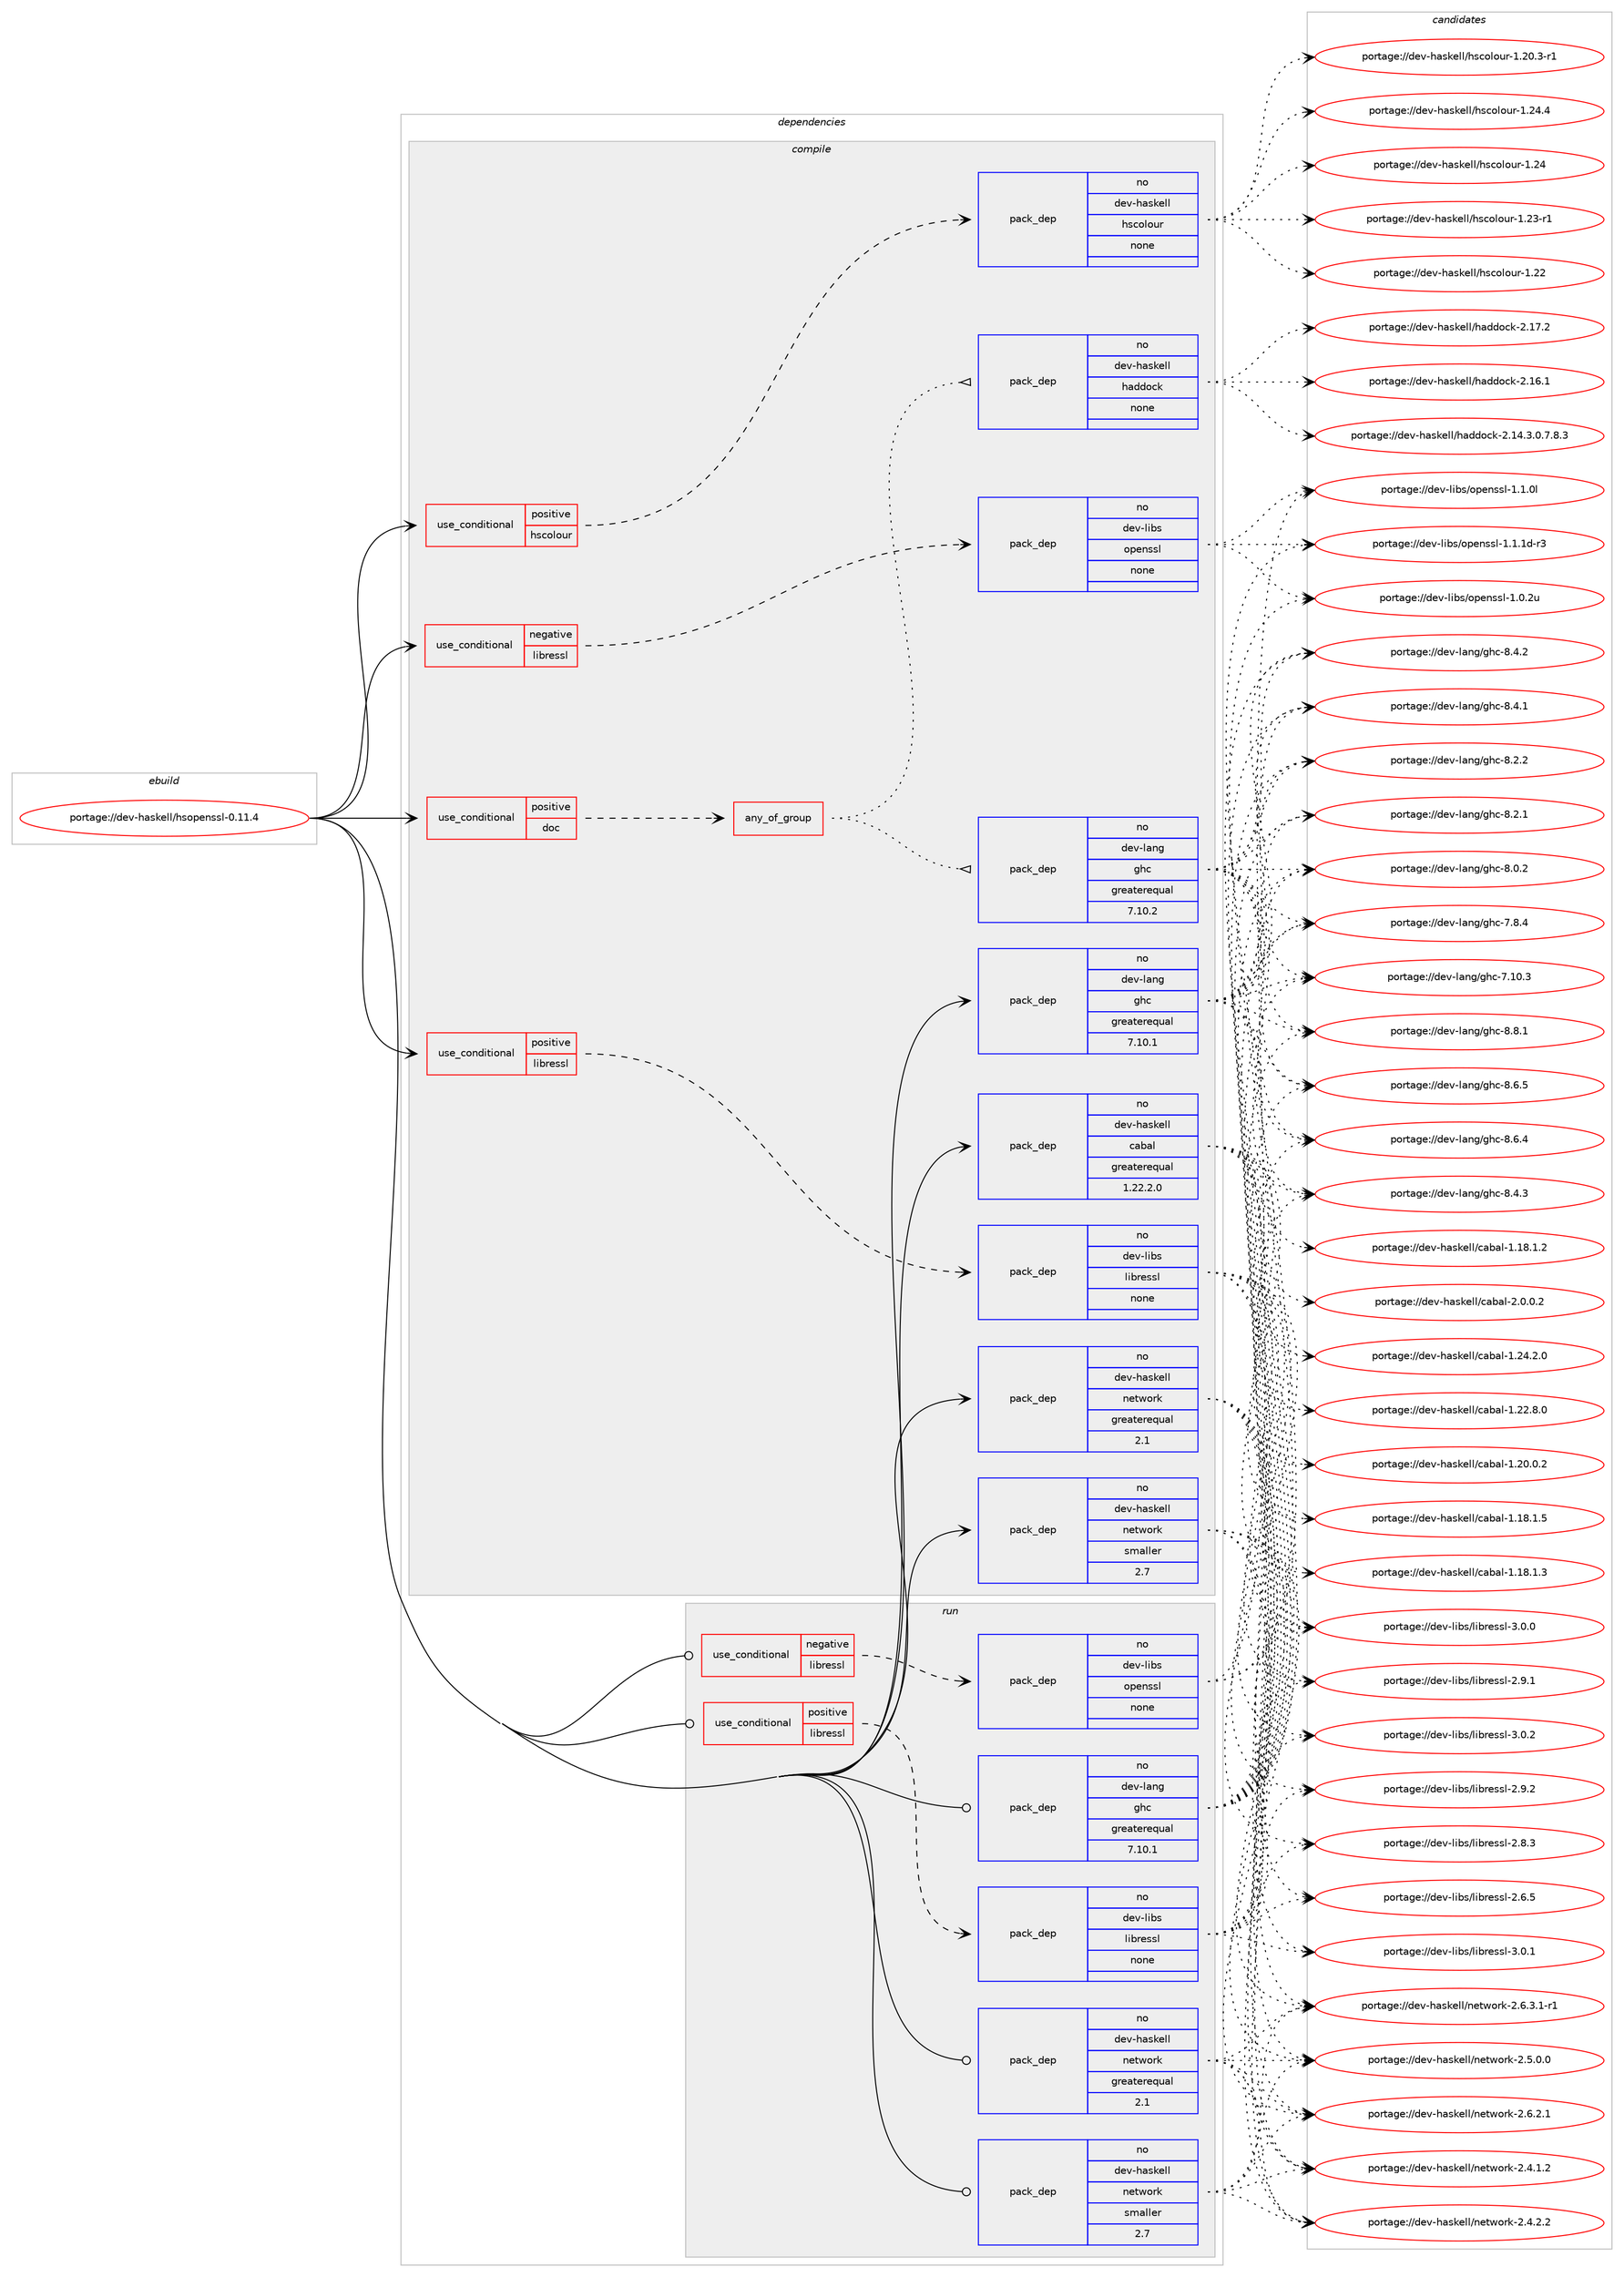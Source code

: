 digraph prolog {

# *************
# Graph options
# *************

newrank=true;
concentrate=true;
compound=true;
graph [rankdir=LR,fontname=Helvetica,fontsize=10,ranksep=1.5];#, ranksep=2.5, nodesep=0.2];
edge  [arrowhead=vee];
node  [fontname=Helvetica,fontsize=10];

# **********
# The ebuild
# **********

subgraph cluster_leftcol {
color=gray;
label=<<i>ebuild</i>>;
id [label="portage://dev-haskell/hsopenssl-0.11.4", color=red, width=4, href="../dev-haskell/hsopenssl-0.11.4.svg"];
}

# ****************
# The dependencies
# ****************

subgraph cluster_midcol {
color=gray;
label=<<i>dependencies</i>>;
subgraph cluster_compile {
fillcolor="#eeeeee";
style=filled;
label=<<i>compile</i>>;
subgraph cond133417 {
dependency558272 [label=<<TABLE BORDER="0" CELLBORDER="1" CELLSPACING="0" CELLPADDING="4"><TR><TD ROWSPAN="3" CELLPADDING="10">use_conditional</TD></TR><TR><TD>negative</TD></TR><TR><TD>libressl</TD></TR></TABLE>>, shape=none, color=red];
subgraph pack418344 {
dependency558273 [label=<<TABLE BORDER="0" CELLBORDER="1" CELLSPACING="0" CELLPADDING="4" WIDTH="220"><TR><TD ROWSPAN="6" CELLPADDING="30">pack_dep</TD></TR><TR><TD WIDTH="110">no</TD></TR><TR><TD>dev-libs</TD></TR><TR><TD>openssl</TD></TR><TR><TD>none</TD></TR><TR><TD></TD></TR></TABLE>>, shape=none, color=blue];
}
dependency558272:e -> dependency558273:w [weight=20,style="dashed",arrowhead="vee"];
}
id:e -> dependency558272:w [weight=20,style="solid",arrowhead="vee"];
subgraph cond133418 {
dependency558274 [label=<<TABLE BORDER="0" CELLBORDER="1" CELLSPACING="0" CELLPADDING="4"><TR><TD ROWSPAN="3" CELLPADDING="10">use_conditional</TD></TR><TR><TD>positive</TD></TR><TR><TD>doc</TD></TR></TABLE>>, shape=none, color=red];
subgraph any6274 {
dependency558275 [label=<<TABLE BORDER="0" CELLBORDER="1" CELLSPACING="0" CELLPADDING="4"><TR><TD CELLPADDING="10">any_of_group</TD></TR></TABLE>>, shape=none, color=red];subgraph pack418345 {
dependency558276 [label=<<TABLE BORDER="0" CELLBORDER="1" CELLSPACING="0" CELLPADDING="4" WIDTH="220"><TR><TD ROWSPAN="6" CELLPADDING="30">pack_dep</TD></TR><TR><TD WIDTH="110">no</TD></TR><TR><TD>dev-haskell</TD></TR><TR><TD>haddock</TD></TR><TR><TD>none</TD></TR><TR><TD></TD></TR></TABLE>>, shape=none, color=blue];
}
dependency558275:e -> dependency558276:w [weight=20,style="dotted",arrowhead="oinv"];
subgraph pack418346 {
dependency558277 [label=<<TABLE BORDER="0" CELLBORDER="1" CELLSPACING="0" CELLPADDING="4" WIDTH="220"><TR><TD ROWSPAN="6" CELLPADDING="30">pack_dep</TD></TR><TR><TD WIDTH="110">no</TD></TR><TR><TD>dev-lang</TD></TR><TR><TD>ghc</TD></TR><TR><TD>greaterequal</TD></TR><TR><TD>7.10.2</TD></TR></TABLE>>, shape=none, color=blue];
}
dependency558275:e -> dependency558277:w [weight=20,style="dotted",arrowhead="oinv"];
}
dependency558274:e -> dependency558275:w [weight=20,style="dashed",arrowhead="vee"];
}
id:e -> dependency558274:w [weight=20,style="solid",arrowhead="vee"];
subgraph cond133419 {
dependency558278 [label=<<TABLE BORDER="0" CELLBORDER="1" CELLSPACING="0" CELLPADDING="4"><TR><TD ROWSPAN="3" CELLPADDING="10">use_conditional</TD></TR><TR><TD>positive</TD></TR><TR><TD>hscolour</TD></TR></TABLE>>, shape=none, color=red];
subgraph pack418347 {
dependency558279 [label=<<TABLE BORDER="0" CELLBORDER="1" CELLSPACING="0" CELLPADDING="4" WIDTH="220"><TR><TD ROWSPAN="6" CELLPADDING="30">pack_dep</TD></TR><TR><TD WIDTH="110">no</TD></TR><TR><TD>dev-haskell</TD></TR><TR><TD>hscolour</TD></TR><TR><TD>none</TD></TR><TR><TD></TD></TR></TABLE>>, shape=none, color=blue];
}
dependency558278:e -> dependency558279:w [weight=20,style="dashed",arrowhead="vee"];
}
id:e -> dependency558278:w [weight=20,style="solid",arrowhead="vee"];
subgraph cond133420 {
dependency558280 [label=<<TABLE BORDER="0" CELLBORDER="1" CELLSPACING="0" CELLPADDING="4"><TR><TD ROWSPAN="3" CELLPADDING="10">use_conditional</TD></TR><TR><TD>positive</TD></TR><TR><TD>libressl</TD></TR></TABLE>>, shape=none, color=red];
subgraph pack418348 {
dependency558281 [label=<<TABLE BORDER="0" CELLBORDER="1" CELLSPACING="0" CELLPADDING="4" WIDTH="220"><TR><TD ROWSPAN="6" CELLPADDING="30">pack_dep</TD></TR><TR><TD WIDTH="110">no</TD></TR><TR><TD>dev-libs</TD></TR><TR><TD>libressl</TD></TR><TR><TD>none</TD></TR><TR><TD></TD></TR></TABLE>>, shape=none, color=blue];
}
dependency558280:e -> dependency558281:w [weight=20,style="dashed",arrowhead="vee"];
}
id:e -> dependency558280:w [weight=20,style="solid",arrowhead="vee"];
subgraph pack418349 {
dependency558282 [label=<<TABLE BORDER="0" CELLBORDER="1" CELLSPACING="0" CELLPADDING="4" WIDTH="220"><TR><TD ROWSPAN="6" CELLPADDING="30">pack_dep</TD></TR><TR><TD WIDTH="110">no</TD></TR><TR><TD>dev-haskell</TD></TR><TR><TD>cabal</TD></TR><TR><TD>greaterequal</TD></TR><TR><TD>1.22.2.0</TD></TR></TABLE>>, shape=none, color=blue];
}
id:e -> dependency558282:w [weight=20,style="solid",arrowhead="vee"];
subgraph pack418350 {
dependency558283 [label=<<TABLE BORDER="0" CELLBORDER="1" CELLSPACING="0" CELLPADDING="4" WIDTH="220"><TR><TD ROWSPAN="6" CELLPADDING="30">pack_dep</TD></TR><TR><TD WIDTH="110">no</TD></TR><TR><TD>dev-haskell</TD></TR><TR><TD>network</TD></TR><TR><TD>greaterequal</TD></TR><TR><TD>2.1</TD></TR></TABLE>>, shape=none, color=blue];
}
id:e -> dependency558283:w [weight=20,style="solid",arrowhead="vee"];
subgraph pack418351 {
dependency558284 [label=<<TABLE BORDER="0" CELLBORDER="1" CELLSPACING="0" CELLPADDING="4" WIDTH="220"><TR><TD ROWSPAN="6" CELLPADDING="30">pack_dep</TD></TR><TR><TD WIDTH="110">no</TD></TR><TR><TD>dev-haskell</TD></TR><TR><TD>network</TD></TR><TR><TD>smaller</TD></TR><TR><TD>2.7</TD></TR></TABLE>>, shape=none, color=blue];
}
id:e -> dependency558284:w [weight=20,style="solid",arrowhead="vee"];
subgraph pack418352 {
dependency558285 [label=<<TABLE BORDER="0" CELLBORDER="1" CELLSPACING="0" CELLPADDING="4" WIDTH="220"><TR><TD ROWSPAN="6" CELLPADDING="30">pack_dep</TD></TR><TR><TD WIDTH="110">no</TD></TR><TR><TD>dev-lang</TD></TR><TR><TD>ghc</TD></TR><TR><TD>greaterequal</TD></TR><TR><TD>7.10.1</TD></TR></TABLE>>, shape=none, color=blue];
}
id:e -> dependency558285:w [weight=20,style="solid",arrowhead="vee"];
}
subgraph cluster_compileandrun {
fillcolor="#eeeeee";
style=filled;
label=<<i>compile and run</i>>;
}
subgraph cluster_run {
fillcolor="#eeeeee";
style=filled;
label=<<i>run</i>>;
subgraph cond133421 {
dependency558286 [label=<<TABLE BORDER="0" CELLBORDER="1" CELLSPACING="0" CELLPADDING="4"><TR><TD ROWSPAN="3" CELLPADDING="10">use_conditional</TD></TR><TR><TD>negative</TD></TR><TR><TD>libressl</TD></TR></TABLE>>, shape=none, color=red];
subgraph pack418353 {
dependency558287 [label=<<TABLE BORDER="0" CELLBORDER="1" CELLSPACING="0" CELLPADDING="4" WIDTH="220"><TR><TD ROWSPAN="6" CELLPADDING="30">pack_dep</TD></TR><TR><TD WIDTH="110">no</TD></TR><TR><TD>dev-libs</TD></TR><TR><TD>openssl</TD></TR><TR><TD>none</TD></TR><TR><TD></TD></TR></TABLE>>, shape=none, color=blue];
}
dependency558286:e -> dependency558287:w [weight=20,style="dashed",arrowhead="vee"];
}
id:e -> dependency558286:w [weight=20,style="solid",arrowhead="odot"];
subgraph cond133422 {
dependency558288 [label=<<TABLE BORDER="0" CELLBORDER="1" CELLSPACING="0" CELLPADDING="4"><TR><TD ROWSPAN="3" CELLPADDING="10">use_conditional</TD></TR><TR><TD>positive</TD></TR><TR><TD>libressl</TD></TR></TABLE>>, shape=none, color=red];
subgraph pack418354 {
dependency558289 [label=<<TABLE BORDER="0" CELLBORDER="1" CELLSPACING="0" CELLPADDING="4" WIDTH="220"><TR><TD ROWSPAN="6" CELLPADDING="30">pack_dep</TD></TR><TR><TD WIDTH="110">no</TD></TR><TR><TD>dev-libs</TD></TR><TR><TD>libressl</TD></TR><TR><TD>none</TD></TR><TR><TD></TD></TR></TABLE>>, shape=none, color=blue];
}
dependency558288:e -> dependency558289:w [weight=20,style="dashed",arrowhead="vee"];
}
id:e -> dependency558288:w [weight=20,style="solid",arrowhead="odot"];
subgraph pack418355 {
dependency558290 [label=<<TABLE BORDER="0" CELLBORDER="1" CELLSPACING="0" CELLPADDING="4" WIDTH="220"><TR><TD ROWSPAN="6" CELLPADDING="30">pack_dep</TD></TR><TR><TD WIDTH="110">no</TD></TR><TR><TD>dev-haskell</TD></TR><TR><TD>network</TD></TR><TR><TD>greaterequal</TD></TR><TR><TD>2.1</TD></TR></TABLE>>, shape=none, color=blue];
}
id:e -> dependency558290:w [weight=20,style="solid",arrowhead="odot"];
subgraph pack418356 {
dependency558291 [label=<<TABLE BORDER="0" CELLBORDER="1" CELLSPACING="0" CELLPADDING="4" WIDTH="220"><TR><TD ROWSPAN="6" CELLPADDING="30">pack_dep</TD></TR><TR><TD WIDTH="110">no</TD></TR><TR><TD>dev-haskell</TD></TR><TR><TD>network</TD></TR><TR><TD>smaller</TD></TR><TR><TD>2.7</TD></TR></TABLE>>, shape=none, color=blue];
}
id:e -> dependency558291:w [weight=20,style="solid",arrowhead="odot"];
subgraph pack418357 {
dependency558292 [label=<<TABLE BORDER="0" CELLBORDER="1" CELLSPACING="0" CELLPADDING="4" WIDTH="220"><TR><TD ROWSPAN="6" CELLPADDING="30">pack_dep</TD></TR><TR><TD WIDTH="110">no</TD></TR><TR><TD>dev-lang</TD></TR><TR><TD>ghc</TD></TR><TR><TD>greaterequal</TD></TR><TR><TD>7.10.1</TD></TR></TABLE>>, shape=none, color=blue];
}
id:e -> dependency558292:w [weight=20,style="solid",arrowhead="odot"];
}
}

# **************
# The candidates
# **************

subgraph cluster_choices {
rank=same;
color=gray;
label=<<i>candidates</i>>;

subgraph choice418344 {
color=black;
nodesep=1;
choice1001011184510810598115471111121011101151151084549464946491004511451 [label="portage://dev-libs/openssl-1.1.1d-r3", color=red, width=4,href="../dev-libs/openssl-1.1.1d-r3.svg"];
choice100101118451081059811547111112101110115115108454946494648108 [label="portage://dev-libs/openssl-1.1.0l", color=red, width=4,href="../dev-libs/openssl-1.1.0l.svg"];
choice100101118451081059811547111112101110115115108454946484650117 [label="portage://dev-libs/openssl-1.0.2u", color=red, width=4,href="../dev-libs/openssl-1.0.2u.svg"];
dependency558273:e -> choice1001011184510810598115471111121011101151151084549464946491004511451:w [style=dotted,weight="100"];
dependency558273:e -> choice100101118451081059811547111112101110115115108454946494648108:w [style=dotted,weight="100"];
dependency558273:e -> choice100101118451081059811547111112101110115115108454946484650117:w [style=dotted,weight="100"];
}
subgraph choice418345 {
color=black;
nodesep=1;
choice100101118451049711510710110810847104971001001119910745504649554650 [label="portage://dev-haskell/haddock-2.17.2", color=red, width=4,href="../dev-haskell/haddock-2.17.2.svg"];
choice100101118451049711510710110810847104971001001119910745504649544649 [label="portage://dev-haskell/haddock-2.16.1", color=red, width=4,href="../dev-haskell/haddock-2.16.1.svg"];
choice1001011184510497115107101108108471049710010011199107455046495246514648465546564651 [label="portage://dev-haskell/haddock-2.14.3.0.7.8.3", color=red, width=4,href="../dev-haskell/haddock-2.14.3.0.7.8.3.svg"];
dependency558276:e -> choice100101118451049711510710110810847104971001001119910745504649554650:w [style=dotted,weight="100"];
dependency558276:e -> choice100101118451049711510710110810847104971001001119910745504649544649:w [style=dotted,weight="100"];
dependency558276:e -> choice1001011184510497115107101108108471049710010011199107455046495246514648465546564651:w [style=dotted,weight="100"];
}
subgraph choice418346 {
color=black;
nodesep=1;
choice10010111845108971101034710310499455646564649 [label="portage://dev-lang/ghc-8.8.1", color=red, width=4,href="../dev-lang/ghc-8.8.1.svg"];
choice10010111845108971101034710310499455646544653 [label="portage://dev-lang/ghc-8.6.5", color=red, width=4,href="../dev-lang/ghc-8.6.5.svg"];
choice10010111845108971101034710310499455646544652 [label="portage://dev-lang/ghc-8.6.4", color=red, width=4,href="../dev-lang/ghc-8.6.4.svg"];
choice10010111845108971101034710310499455646524651 [label="portage://dev-lang/ghc-8.4.3", color=red, width=4,href="../dev-lang/ghc-8.4.3.svg"];
choice10010111845108971101034710310499455646524650 [label="portage://dev-lang/ghc-8.4.2", color=red, width=4,href="../dev-lang/ghc-8.4.2.svg"];
choice10010111845108971101034710310499455646524649 [label="portage://dev-lang/ghc-8.4.1", color=red, width=4,href="../dev-lang/ghc-8.4.1.svg"];
choice10010111845108971101034710310499455646504650 [label="portage://dev-lang/ghc-8.2.2", color=red, width=4,href="../dev-lang/ghc-8.2.2.svg"];
choice10010111845108971101034710310499455646504649 [label="portage://dev-lang/ghc-8.2.1", color=red, width=4,href="../dev-lang/ghc-8.2.1.svg"];
choice10010111845108971101034710310499455646484650 [label="portage://dev-lang/ghc-8.0.2", color=red, width=4,href="../dev-lang/ghc-8.0.2.svg"];
choice10010111845108971101034710310499455546564652 [label="portage://dev-lang/ghc-7.8.4", color=red, width=4,href="../dev-lang/ghc-7.8.4.svg"];
choice1001011184510897110103471031049945554649484651 [label="portage://dev-lang/ghc-7.10.3", color=red, width=4,href="../dev-lang/ghc-7.10.3.svg"];
dependency558277:e -> choice10010111845108971101034710310499455646564649:w [style=dotted,weight="100"];
dependency558277:e -> choice10010111845108971101034710310499455646544653:w [style=dotted,weight="100"];
dependency558277:e -> choice10010111845108971101034710310499455646544652:w [style=dotted,weight="100"];
dependency558277:e -> choice10010111845108971101034710310499455646524651:w [style=dotted,weight="100"];
dependency558277:e -> choice10010111845108971101034710310499455646524650:w [style=dotted,weight="100"];
dependency558277:e -> choice10010111845108971101034710310499455646524649:w [style=dotted,weight="100"];
dependency558277:e -> choice10010111845108971101034710310499455646504650:w [style=dotted,weight="100"];
dependency558277:e -> choice10010111845108971101034710310499455646504649:w [style=dotted,weight="100"];
dependency558277:e -> choice10010111845108971101034710310499455646484650:w [style=dotted,weight="100"];
dependency558277:e -> choice10010111845108971101034710310499455546564652:w [style=dotted,weight="100"];
dependency558277:e -> choice1001011184510897110103471031049945554649484651:w [style=dotted,weight="100"];
}
subgraph choice418347 {
color=black;
nodesep=1;
choice1001011184510497115107101108108471041159911110811111711445494650524652 [label="portage://dev-haskell/hscolour-1.24.4", color=red, width=4,href="../dev-haskell/hscolour-1.24.4.svg"];
choice100101118451049711510710110810847104115991111081111171144549465052 [label="portage://dev-haskell/hscolour-1.24", color=red, width=4,href="../dev-haskell/hscolour-1.24.svg"];
choice1001011184510497115107101108108471041159911110811111711445494650514511449 [label="portage://dev-haskell/hscolour-1.23-r1", color=red, width=4,href="../dev-haskell/hscolour-1.23-r1.svg"];
choice100101118451049711510710110810847104115991111081111171144549465050 [label="portage://dev-haskell/hscolour-1.22", color=red, width=4,href="../dev-haskell/hscolour-1.22.svg"];
choice10010111845104971151071011081084710411599111108111117114454946504846514511449 [label="portage://dev-haskell/hscolour-1.20.3-r1", color=red, width=4,href="../dev-haskell/hscolour-1.20.3-r1.svg"];
dependency558279:e -> choice1001011184510497115107101108108471041159911110811111711445494650524652:w [style=dotted,weight="100"];
dependency558279:e -> choice100101118451049711510710110810847104115991111081111171144549465052:w [style=dotted,weight="100"];
dependency558279:e -> choice1001011184510497115107101108108471041159911110811111711445494650514511449:w [style=dotted,weight="100"];
dependency558279:e -> choice100101118451049711510710110810847104115991111081111171144549465050:w [style=dotted,weight="100"];
dependency558279:e -> choice10010111845104971151071011081084710411599111108111117114454946504846514511449:w [style=dotted,weight="100"];
}
subgraph choice418348 {
color=black;
nodesep=1;
choice10010111845108105981154710810598114101115115108455146484650 [label="portage://dev-libs/libressl-3.0.2", color=red, width=4,href="../dev-libs/libressl-3.0.2.svg"];
choice10010111845108105981154710810598114101115115108455146484649 [label="portage://dev-libs/libressl-3.0.1", color=red, width=4,href="../dev-libs/libressl-3.0.1.svg"];
choice10010111845108105981154710810598114101115115108455146484648 [label="portage://dev-libs/libressl-3.0.0", color=red, width=4,href="../dev-libs/libressl-3.0.0.svg"];
choice10010111845108105981154710810598114101115115108455046574650 [label="portage://dev-libs/libressl-2.9.2", color=red, width=4,href="../dev-libs/libressl-2.9.2.svg"];
choice10010111845108105981154710810598114101115115108455046574649 [label="portage://dev-libs/libressl-2.9.1", color=red, width=4,href="../dev-libs/libressl-2.9.1.svg"];
choice10010111845108105981154710810598114101115115108455046564651 [label="portage://dev-libs/libressl-2.8.3", color=red, width=4,href="../dev-libs/libressl-2.8.3.svg"];
choice10010111845108105981154710810598114101115115108455046544653 [label="portage://dev-libs/libressl-2.6.5", color=red, width=4,href="../dev-libs/libressl-2.6.5.svg"];
dependency558281:e -> choice10010111845108105981154710810598114101115115108455146484650:w [style=dotted,weight="100"];
dependency558281:e -> choice10010111845108105981154710810598114101115115108455146484649:w [style=dotted,weight="100"];
dependency558281:e -> choice10010111845108105981154710810598114101115115108455146484648:w [style=dotted,weight="100"];
dependency558281:e -> choice10010111845108105981154710810598114101115115108455046574650:w [style=dotted,weight="100"];
dependency558281:e -> choice10010111845108105981154710810598114101115115108455046574649:w [style=dotted,weight="100"];
dependency558281:e -> choice10010111845108105981154710810598114101115115108455046564651:w [style=dotted,weight="100"];
dependency558281:e -> choice10010111845108105981154710810598114101115115108455046544653:w [style=dotted,weight="100"];
}
subgraph choice418349 {
color=black;
nodesep=1;
choice100101118451049711510710110810847999798971084550464846484650 [label="portage://dev-haskell/cabal-2.0.0.2", color=red, width=4,href="../dev-haskell/cabal-2.0.0.2.svg"];
choice10010111845104971151071011081084799979897108454946505246504648 [label="portage://dev-haskell/cabal-1.24.2.0", color=red, width=4,href="../dev-haskell/cabal-1.24.2.0.svg"];
choice10010111845104971151071011081084799979897108454946505046564648 [label="portage://dev-haskell/cabal-1.22.8.0", color=red, width=4,href="../dev-haskell/cabal-1.22.8.0.svg"];
choice10010111845104971151071011081084799979897108454946504846484650 [label="portage://dev-haskell/cabal-1.20.0.2", color=red, width=4,href="../dev-haskell/cabal-1.20.0.2.svg"];
choice10010111845104971151071011081084799979897108454946495646494653 [label="portage://dev-haskell/cabal-1.18.1.5", color=red, width=4,href="../dev-haskell/cabal-1.18.1.5.svg"];
choice10010111845104971151071011081084799979897108454946495646494651 [label="portage://dev-haskell/cabal-1.18.1.3", color=red, width=4,href="../dev-haskell/cabal-1.18.1.3.svg"];
choice10010111845104971151071011081084799979897108454946495646494650 [label="portage://dev-haskell/cabal-1.18.1.2", color=red, width=4,href="../dev-haskell/cabal-1.18.1.2.svg"];
dependency558282:e -> choice100101118451049711510710110810847999798971084550464846484650:w [style=dotted,weight="100"];
dependency558282:e -> choice10010111845104971151071011081084799979897108454946505246504648:w [style=dotted,weight="100"];
dependency558282:e -> choice10010111845104971151071011081084799979897108454946505046564648:w [style=dotted,weight="100"];
dependency558282:e -> choice10010111845104971151071011081084799979897108454946504846484650:w [style=dotted,weight="100"];
dependency558282:e -> choice10010111845104971151071011081084799979897108454946495646494653:w [style=dotted,weight="100"];
dependency558282:e -> choice10010111845104971151071011081084799979897108454946495646494651:w [style=dotted,weight="100"];
dependency558282:e -> choice10010111845104971151071011081084799979897108454946495646494650:w [style=dotted,weight="100"];
}
subgraph choice418350 {
color=black;
nodesep=1;
choice10010111845104971151071011081084711010111611911111410745504654465146494511449 [label="portage://dev-haskell/network-2.6.3.1-r1", color=red, width=4,href="../dev-haskell/network-2.6.3.1-r1.svg"];
choice1001011184510497115107101108108471101011161191111141074550465446504649 [label="portage://dev-haskell/network-2.6.2.1", color=red, width=4,href="../dev-haskell/network-2.6.2.1.svg"];
choice1001011184510497115107101108108471101011161191111141074550465346484648 [label="portage://dev-haskell/network-2.5.0.0", color=red, width=4,href="../dev-haskell/network-2.5.0.0.svg"];
choice1001011184510497115107101108108471101011161191111141074550465246504650 [label="portage://dev-haskell/network-2.4.2.2", color=red, width=4,href="../dev-haskell/network-2.4.2.2.svg"];
choice1001011184510497115107101108108471101011161191111141074550465246494650 [label="portage://dev-haskell/network-2.4.1.2", color=red, width=4,href="../dev-haskell/network-2.4.1.2.svg"];
dependency558283:e -> choice10010111845104971151071011081084711010111611911111410745504654465146494511449:w [style=dotted,weight="100"];
dependency558283:e -> choice1001011184510497115107101108108471101011161191111141074550465446504649:w [style=dotted,weight="100"];
dependency558283:e -> choice1001011184510497115107101108108471101011161191111141074550465346484648:w [style=dotted,weight="100"];
dependency558283:e -> choice1001011184510497115107101108108471101011161191111141074550465246504650:w [style=dotted,weight="100"];
dependency558283:e -> choice1001011184510497115107101108108471101011161191111141074550465246494650:w [style=dotted,weight="100"];
}
subgraph choice418351 {
color=black;
nodesep=1;
choice10010111845104971151071011081084711010111611911111410745504654465146494511449 [label="portage://dev-haskell/network-2.6.3.1-r1", color=red, width=4,href="../dev-haskell/network-2.6.3.1-r1.svg"];
choice1001011184510497115107101108108471101011161191111141074550465446504649 [label="portage://dev-haskell/network-2.6.2.1", color=red, width=4,href="../dev-haskell/network-2.6.2.1.svg"];
choice1001011184510497115107101108108471101011161191111141074550465346484648 [label="portage://dev-haskell/network-2.5.0.0", color=red, width=4,href="../dev-haskell/network-2.5.0.0.svg"];
choice1001011184510497115107101108108471101011161191111141074550465246504650 [label="portage://dev-haskell/network-2.4.2.2", color=red, width=4,href="../dev-haskell/network-2.4.2.2.svg"];
choice1001011184510497115107101108108471101011161191111141074550465246494650 [label="portage://dev-haskell/network-2.4.1.2", color=red, width=4,href="../dev-haskell/network-2.4.1.2.svg"];
dependency558284:e -> choice10010111845104971151071011081084711010111611911111410745504654465146494511449:w [style=dotted,weight="100"];
dependency558284:e -> choice1001011184510497115107101108108471101011161191111141074550465446504649:w [style=dotted,weight="100"];
dependency558284:e -> choice1001011184510497115107101108108471101011161191111141074550465346484648:w [style=dotted,weight="100"];
dependency558284:e -> choice1001011184510497115107101108108471101011161191111141074550465246504650:w [style=dotted,weight="100"];
dependency558284:e -> choice1001011184510497115107101108108471101011161191111141074550465246494650:w [style=dotted,weight="100"];
}
subgraph choice418352 {
color=black;
nodesep=1;
choice10010111845108971101034710310499455646564649 [label="portage://dev-lang/ghc-8.8.1", color=red, width=4,href="../dev-lang/ghc-8.8.1.svg"];
choice10010111845108971101034710310499455646544653 [label="portage://dev-lang/ghc-8.6.5", color=red, width=4,href="../dev-lang/ghc-8.6.5.svg"];
choice10010111845108971101034710310499455646544652 [label="portage://dev-lang/ghc-8.6.4", color=red, width=4,href="../dev-lang/ghc-8.6.4.svg"];
choice10010111845108971101034710310499455646524651 [label="portage://dev-lang/ghc-8.4.3", color=red, width=4,href="../dev-lang/ghc-8.4.3.svg"];
choice10010111845108971101034710310499455646524650 [label="portage://dev-lang/ghc-8.4.2", color=red, width=4,href="../dev-lang/ghc-8.4.2.svg"];
choice10010111845108971101034710310499455646524649 [label="portage://dev-lang/ghc-8.4.1", color=red, width=4,href="../dev-lang/ghc-8.4.1.svg"];
choice10010111845108971101034710310499455646504650 [label="portage://dev-lang/ghc-8.2.2", color=red, width=4,href="../dev-lang/ghc-8.2.2.svg"];
choice10010111845108971101034710310499455646504649 [label="portage://dev-lang/ghc-8.2.1", color=red, width=4,href="../dev-lang/ghc-8.2.1.svg"];
choice10010111845108971101034710310499455646484650 [label="portage://dev-lang/ghc-8.0.2", color=red, width=4,href="../dev-lang/ghc-8.0.2.svg"];
choice10010111845108971101034710310499455546564652 [label="portage://dev-lang/ghc-7.8.4", color=red, width=4,href="../dev-lang/ghc-7.8.4.svg"];
choice1001011184510897110103471031049945554649484651 [label="portage://dev-lang/ghc-7.10.3", color=red, width=4,href="../dev-lang/ghc-7.10.3.svg"];
dependency558285:e -> choice10010111845108971101034710310499455646564649:w [style=dotted,weight="100"];
dependency558285:e -> choice10010111845108971101034710310499455646544653:w [style=dotted,weight="100"];
dependency558285:e -> choice10010111845108971101034710310499455646544652:w [style=dotted,weight="100"];
dependency558285:e -> choice10010111845108971101034710310499455646524651:w [style=dotted,weight="100"];
dependency558285:e -> choice10010111845108971101034710310499455646524650:w [style=dotted,weight="100"];
dependency558285:e -> choice10010111845108971101034710310499455646524649:w [style=dotted,weight="100"];
dependency558285:e -> choice10010111845108971101034710310499455646504650:w [style=dotted,weight="100"];
dependency558285:e -> choice10010111845108971101034710310499455646504649:w [style=dotted,weight="100"];
dependency558285:e -> choice10010111845108971101034710310499455646484650:w [style=dotted,weight="100"];
dependency558285:e -> choice10010111845108971101034710310499455546564652:w [style=dotted,weight="100"];
dependency558285:e -> choice1001011184510897110103471031049945554649484651:w [style=dotted,weight="100"];
}
subgraph choice418353 {
color=black;
nodesep=1;
choice1001011184510810598115471111121011101151151084549464946491004511451 [label="portage://dev-libs/openssl-1.1.1d-r3", color=red, width=4,href="../dev-libs/openssl-1.1.1d-r3.svg"];
choice100101118451081059811547111112101110115115108454946494648108 [label="portage://dev-libs/openssl-1.1.0l", color=red, width=4,href="../dev-libs/openssl-1.1.0l.svg"];
choice100101118451081059811547111112101110115115108454946484650117 [label="portage://dev-libs/openssl-1.0.2u", color=red, width=4,href="../dev-libs/openssl-1.0.2u.svg"];
dependency558287:e -> choice1001011184510810598115471111121011101151151084549464946491004511451:w [style=dotted,weight="100"];
dependency558287:e -> choice100101118451081059811547111112101110115115108454946494648108:w [style=dotted,weight="100"];
dependency558287:e -> choice100101118451081059811547111112101110115115108454946484650117:w [style=dotted,weight="100"];
}
subgraph choice418354 {
color=black;
nodesep=1;
choice10010111845108105981154710810598114101115115108455146484650 [label="portage://dev-libs/libressl-3.0.2", color=red, width=4,href="../dev-libs/libressl-3.0.2.svg"];
choice10010111845108105981154710810598114101115115108455146484649 [label="portage://dev-libs/libressl-3.0.1", color=red, width=4,href="../dev-libs/libressl-3.0.1.svg"];
choice10010111845108105981154710810598114101115115108455146484648 [label="portage://dev-libs/libressl-3.0.0", color=red, width=4,href="../dev-libs/libressl-3.0.0.svg"];
choice10010111845108105981154710810598114101115115108455046574650 [label="portage://dev-libs/libressl-2.9.2", color=red, width=4,href="../dev-libs/libressl-2.9.2.svg"];
choice10010111845108105981154710810598114101115115108455046574649 [label="portage://dev-libs/libressl-2.9.1", color=red, width=4,href="../dev-libs/libressl-2.9.1.svg"];
choice10010111845108105981154710810598114101115115108455046564651 [label="portage://dev-libs/libressl-2.8.3", color=red, width=4,href="../dev-libs/libressl-2.8.3.svg"];
choice10010111845108105981154710810598114101115115108455046544653 [label="portage://dev-libs/libressl-2.6.5", color=red, width=4,href="../dev-libs/libressl-2.6.5.svg"];
dependency558289:e -> choice10010111845108105981154710810598114101115115108455146484650:w [style=dotted,weight="100"];
dependency558289:e -> choice10010111845108105981154710810598114101115115108455146484649:w [style=dotted,weight="100"];
dependency558289:e -> choice10010111845108105981154710810598114101115115108455146484648:w [style=dotted,weight="100"];
dependency558289:e -> choice10010111845108105981154710810598114101115115108455046574650:w [style=dotted,weight="100"];
dependency558289:e -> choice10010111845108105981154710810598114101115115108455046574649:w [style=dotted,weight="100"];
dependency558289:e -> choice10010111845108105981154710810598114101115115108455046564651:w [style=dotted,weight="100"];
dependency558289:e -> choice10010111845108105981154710810598114101115115108455046544653:w [style=dotted,weight="100"];
}
subgraph choice418355 {
color=black;
nodesep=1;
choice10010111845104971151071011081084711010111611911111410745504654465146494511449 [label="portage://dev-haskell/network-2.6.3.1-r1", color=red, width=4,href="../dev-haskell/network-2.6.3.1-r1.svg"];
choice1001011184510497115107101108108471101011161191111141074550465446504649 [label="portage://dev-haskell/network-2.6.2.1", color=red, width=4,href="../dev-haskell/network-2.6.2.1.svg"];
choice1001011184510497115107101108108471101011161191111141074550465346484648 [label="portage://dev-haskell/network-2.5.0.0", color=red, width=4,href="../dev-haskell/network-2.5.0.0.svg"];
choice1001011184510497115107101108108471101011161191111141074550465246504650 [label="portage://dev-haskell/network-2.4.2.2", color=red, width=4,href="../dev-haskell/network-2.4.2.2.svg"];
choice1001011184510497115107101108108471101011161191111141074550465246494650 [label="portage://dev-haskell/network-2.4.1.2", color=red, width=4,href="../dev-haskell/network-2.4.1.2.svg"];
dependency558290:e -> choice10010111845104971151071011081084711010111611911111410745504654465146494511449:w [style=dotted,weight="100"];
dependency558290:e -> choice1001011184510497115107101108108471101011161191111141074550465446504649:w [style=dotted,weight="100"];
dependency558290:e -> choice1001011184510497115107101108108471101011161191111141074550465346484648:w [style=dotted,weight="100"];
dependency558290:e -> choice1001011184510497115107101108108471101011161191111141074550465246504650:w [style=dotted,weight="100"];
dependency558290:e -> choice1001011184510497115107101108108471101011161191111141074550465246494650:w [style=dotted,weight="100"];
}
subgraph choice418356 {
color=black;
nodesep=1;
choice10010111845104971151071011081084711010111611911111410745504654465146494511449 [label="portage://dev-haskell/network-2.6.3.1-r1", color=red, width=4,href="../dev-haskell/network-2.6.3.1-r1.svg"];
choice1001011184510497115107101108108471101011161191111141074550465446504649 [label="portage://dev-haskell/network-2.6.2.1", color=red, width=4,href="../dev-haskell/network-2.6.2.1.svg"];
choice1001011184510497115107101108108471101011161191111141074550465346484648 [label="portage://dev-haskell/network-2.5.0.0", color=red, width=4,href="../dev-haskell/network-2.5.0.0.svg"];
choice1001011184510497115107101108108471101011161191111141074550465246504650 [label="portage://dev-haskell/network-2.4.2.2", color=red, width=4,href="../dev-haskell/network-2.4.2.2.svg"];
choice1001011184510497115107101108108471101011161191111141074550465246494650 [label="portage://dev-haskell/network-2.4.1.2", color=red, width=4,href="../dev-haskell/network-2.4.1.2.svg"];
dependency558291:e -> choice10010111845104971151071011081084711010111611911111410745504654465146494511449:w [style=dotted,weight="100"];
dependency558291:e -> choice1001011184510497115107101108108471101011161191111141074550465446504649:w [style=dotted,weight="100"];
dependency558291:e -> choice1001011184510497115107101108108471101011161191111141074550465346484648:w [style=dotted,weight="100"];
dependency558291:e -> choice1001011184510497115107101108108471101011161191111141074550465246504650:w [style=dotted,weight="100"];
dependency558291:e -> choice1001011184510497115107101108108471101011161191111141074550465246494650:w [style=dotted,weight="100"];
}
subgraph choice418357 {
color=black;
nodesep=1;
choice10010111845108971101034710310499455646564649 [label="portage://dev-lang/ghc-8.8.1", color=red, width=4,href="../dev-lang/ghc-8.8.1.svg"];
choice10010111845108971101034710310499455646544653 [label="portage://dev-lang/ghc-8.6.5", color=red, width=4,href="../dev-lang/ghc-8.6.5.svg"];
choice10010111845108971101034710310499455646544652 [label="portage://dev-lang/ghc-8.6.4", color=red, width=4,href="../dev-lang/ghc-8.6.4.svg"];
choice10010111845108971101034710310499455646524651 [label="portage://dev-lang/ghc-8.4.3", color=red, width=4,href="../dev-lang/ghc-8.4.3.svg"];
choice10010111845108971101034710310499455646524650 [label="portage://dev-lang/ghc-8.4.2", color=red, width=4,href="../dev-lang/ghc-8.4.2.svg"];
choice10010111845108971101034710310499455646524649 [label="portage://dev-lang/ghc-8.4.1", color=red, width=4,href="../dev-lang/ghc-8.4.1.svg"];
choice10010111845108971101034710310499455646504650 [label="portage://dev-lang/ghc-8.2.2", color=red, width=4,href="../dev-lang/ghc-8.2.2.svg"];
choice10010111845108971101034710310499455646504649 [label="portage://dev-lang/ghc-8.2.1", color=red, width=4,href="../dev-lang/ghc-8.2.1.svg"];
choice10010111845108971101034710310499455646484650 [label="portage://dev-lang/ghc-8.0.2", color=red, width=4,href="../dev-lang/ghc-8.0.2.svg"];
choice10010111845108971101034710310499455546564652 [label="portage://dev-lang/ghc-7.8.4", color=red, width=4,href="../dev-lang/ghc-7.8.4.svg"];
choice1001011184510897110103471031049945554649484651 [label="portage://dev-lang/ghc-7.10.3", color=red, width=4,href="../dev-lang/ghc-7.10.3.svg"];
dependency558292:e -> choice10010111845108971101034710310499455646564649:w [style=dotted,weight="100"];
dependency558292:e -> choice10010111845108971101034710310499455646544653:w [style=dotted,weight="100"];
dependency558292:e -> choice10010111845108971101034710310499455646544652:w [style=dotted,weight="100"];
dependency558292:e -> choice10010111845108971101034710310499455646524651:w [style=dotted,weight="100"];
dependency558292:e -> choice10010111845108971101034710310499455646524650:w [style=dotted,weight="100"];
dependency558292:e -> choice10010111845108971101034710310499455646524649:w [style=dotted,weight="100"];
dependency558292:e -> choice10010111845108971101034710310499455646504650:w [style=dotted,weight="100"];
dependency558292:e -> choice10010111845108971101034710310499455646504649:w [style=dotted,weight="100"];
dependency558292:e -> choice10010111845108971101034710310499455646484650:w [style=dotted,weight="100"];
dependency558292:e -> choice10010111845108971101034710310499455546564652:w [style=dotted,weight="100"];
dependency558292:e -> choice1001011184510897110103471031049945554649484651:w [style=dotted,weight="100"];
}
}

}

